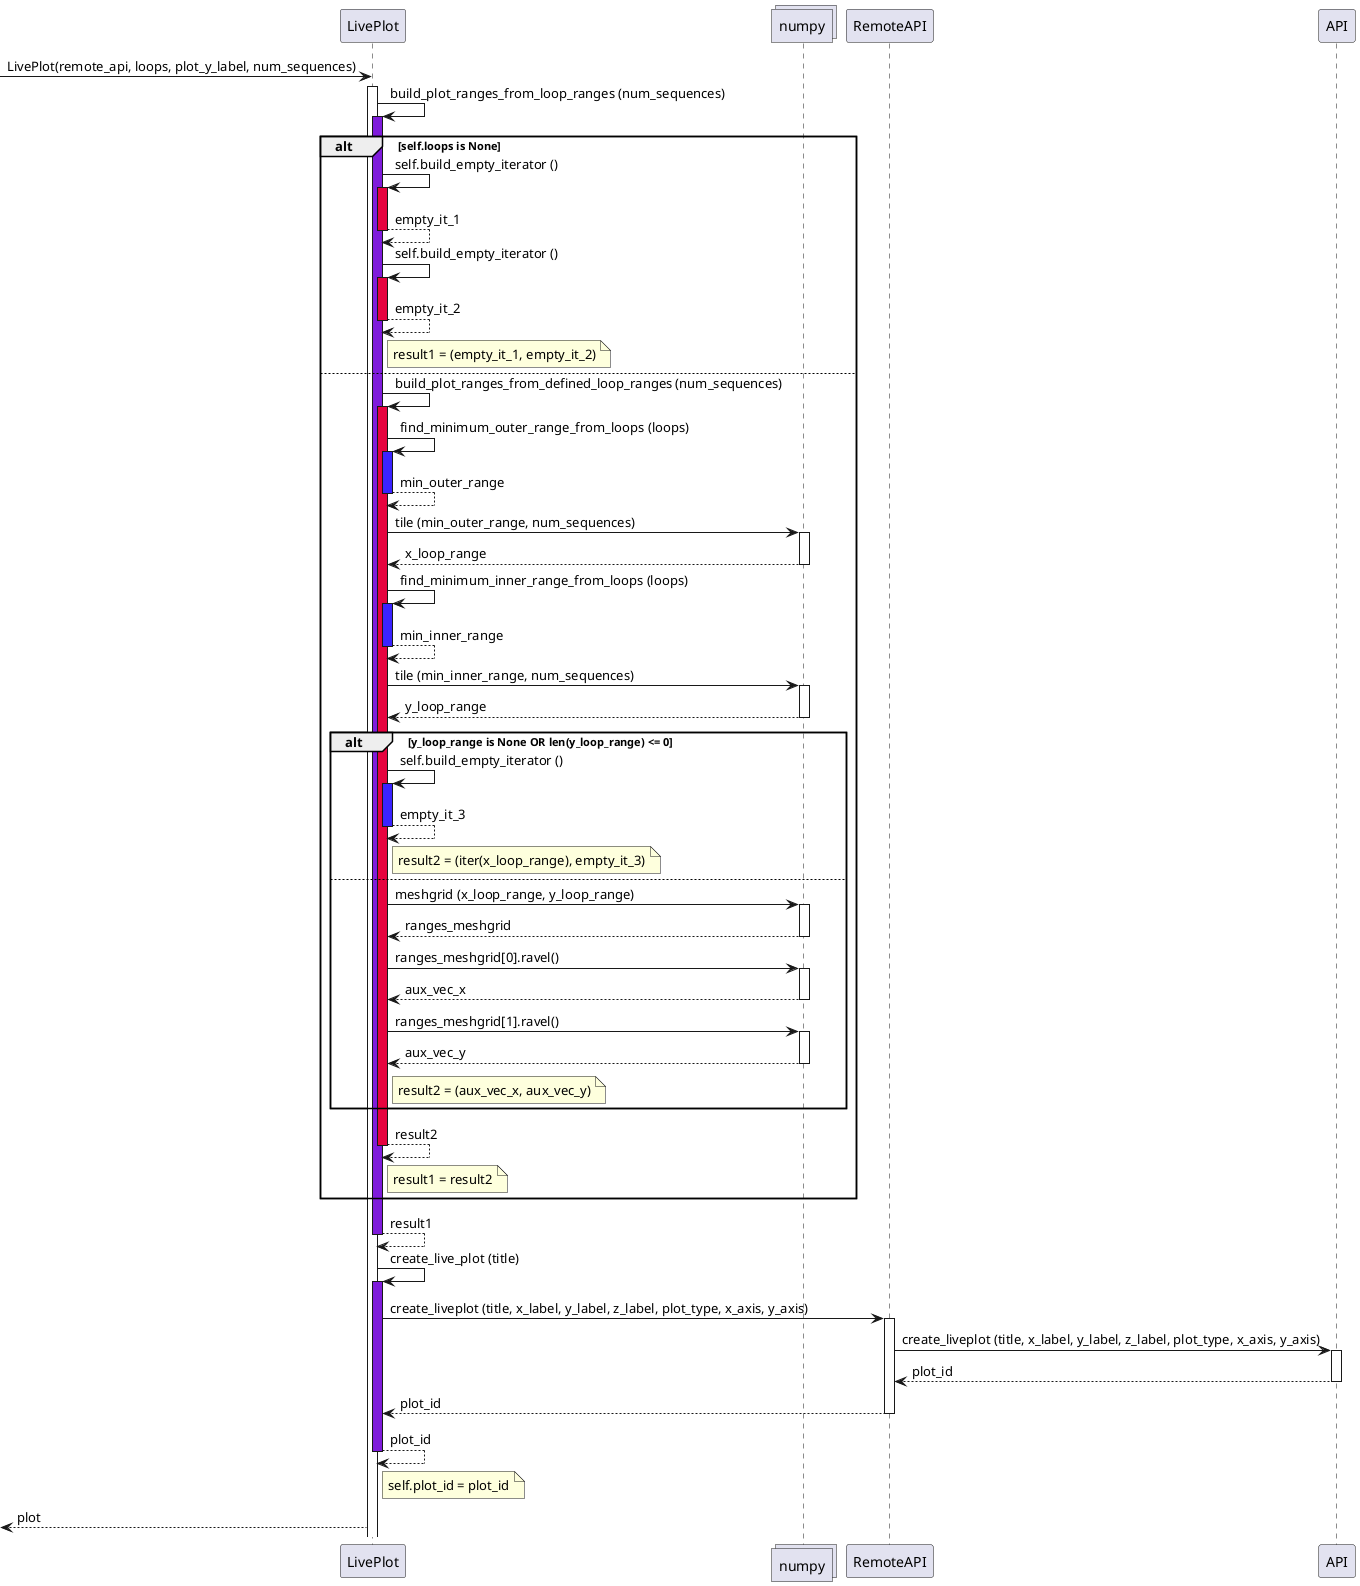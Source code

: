 @startuml
participant LivePlot as liveplot
collections numpy as np
participant RemoteAPI as remote_api
participant API as api

[-> liveplot **: LivePlot(remote_api, loops, plot_y_label, num_sequences)
activate liveplot
liveplot -> liveplot: build_plot_ranges_from_loop_ranges (num_sequences)
activate liveplot #7F1CDB
alt self.loops is None
      liveplot -> liveplot: self.build_empty_iterator ()
      activate liveplot #E6033F
      return empty_it_1
      liveplot -> liveplot: self.build_empty_iterator ()
      activate liveplot #E6033F
      return empty_it_2
      note right of liveplot: result1 = (empty_it_1, empty_it_2)
else
      liveplot -> liveplot: build_plot_ranges_from_defined_loop_ranges (num_sequences)
      activate liveplot #E6033F
      liveplot -> liveplot: find_minimum_outer_range_from_loops (loops)
      activate liveplot #3B23FF
      return min_outer_range
      liveplot -> np ++: tile (min_outer_range, num_sequences)
      return x_loop_range
      liveplot -> liveplot: find_minimum_inner_range_from_loops (loops)
      activate liveplot #3B23FF
      return min_inner_range
      liveplot -> np ++: tile (min_inner_range, num_sequences)
      return y_loop_range
      alt y_loop_range is None OR len(y_loop_range) <= 0
            liveplot -> liveplot: self.build_empty_iterator ()
            activate liveplot #3B23FF
            return empty_it_3
            note right of liveplot: result2 = (iter(x_loop_range), empty_it_3)
      else
            liveplot -> np ++: meshgrid (x_loop_range, y_loop_range)
            return ranges_meshgrid
            liveplot -> np ++: ranges_meshgrid[0].ravel()
            return aux_vec_x
            liveplot -> np ++: ranges_meshgrid[1].ravel()
            return aux_vec_y
            note right of liveplot: result2 = (aux_vec_x, aux_vec_y)
      end
      return result2
      note right of liveplot: result1 = result2           
end
return result1
liveplot -> liveplot: create_live_plot (title)
activate liveplot #7F1CDB
liveplot -> remote_api ++: create_liveplot (title, x_label, y_label, z_label, plot_type, x_axis, y_axis)
remote_api -> api ++: create_liveplot (title, x_label, y_label, z_label, plot_type, x_axis, y_axis)
return plot_id
return plot_id
return plot_id
note right of liveplot: self.plot_id = plot_id
[<-- liveplot: plot
@enduml